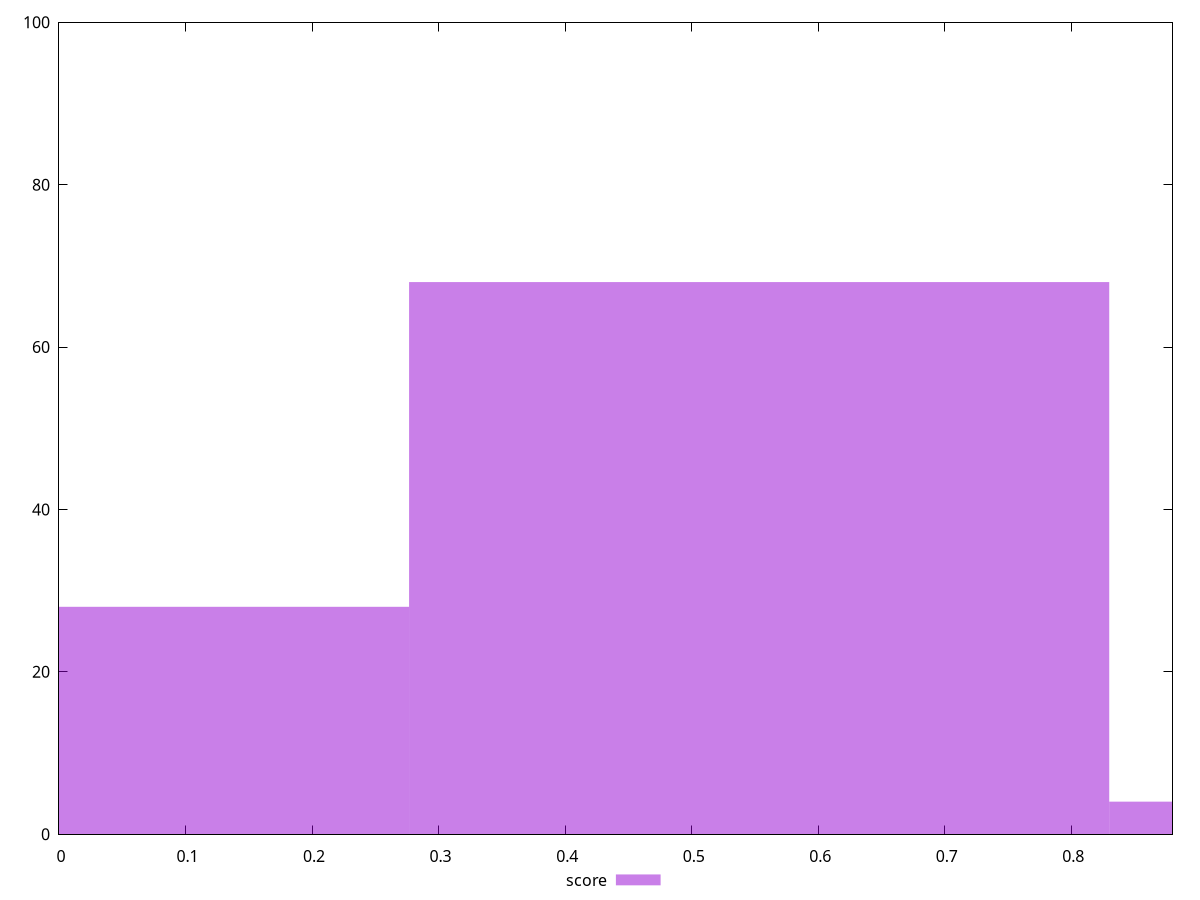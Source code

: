 reset

$score <<EOF
0.5533389295739446 68
0 28
1.1066778591478892 4
EOF

set key outside below
set boxwidth 0.5533389295739446
set xrange [0:0.88]
set yrange [0:100]
set trange [0:100]
set style fill transparent solid 0.5 noborder
set terminal svg size 640, 490 enhanced background rgb 'white'
set output "reprap/estimated-input-latency/samples/pages+cached+noexternal+nomedia+nocss/score/histogram.svg"

plot $score title "score" with boxes

reset
